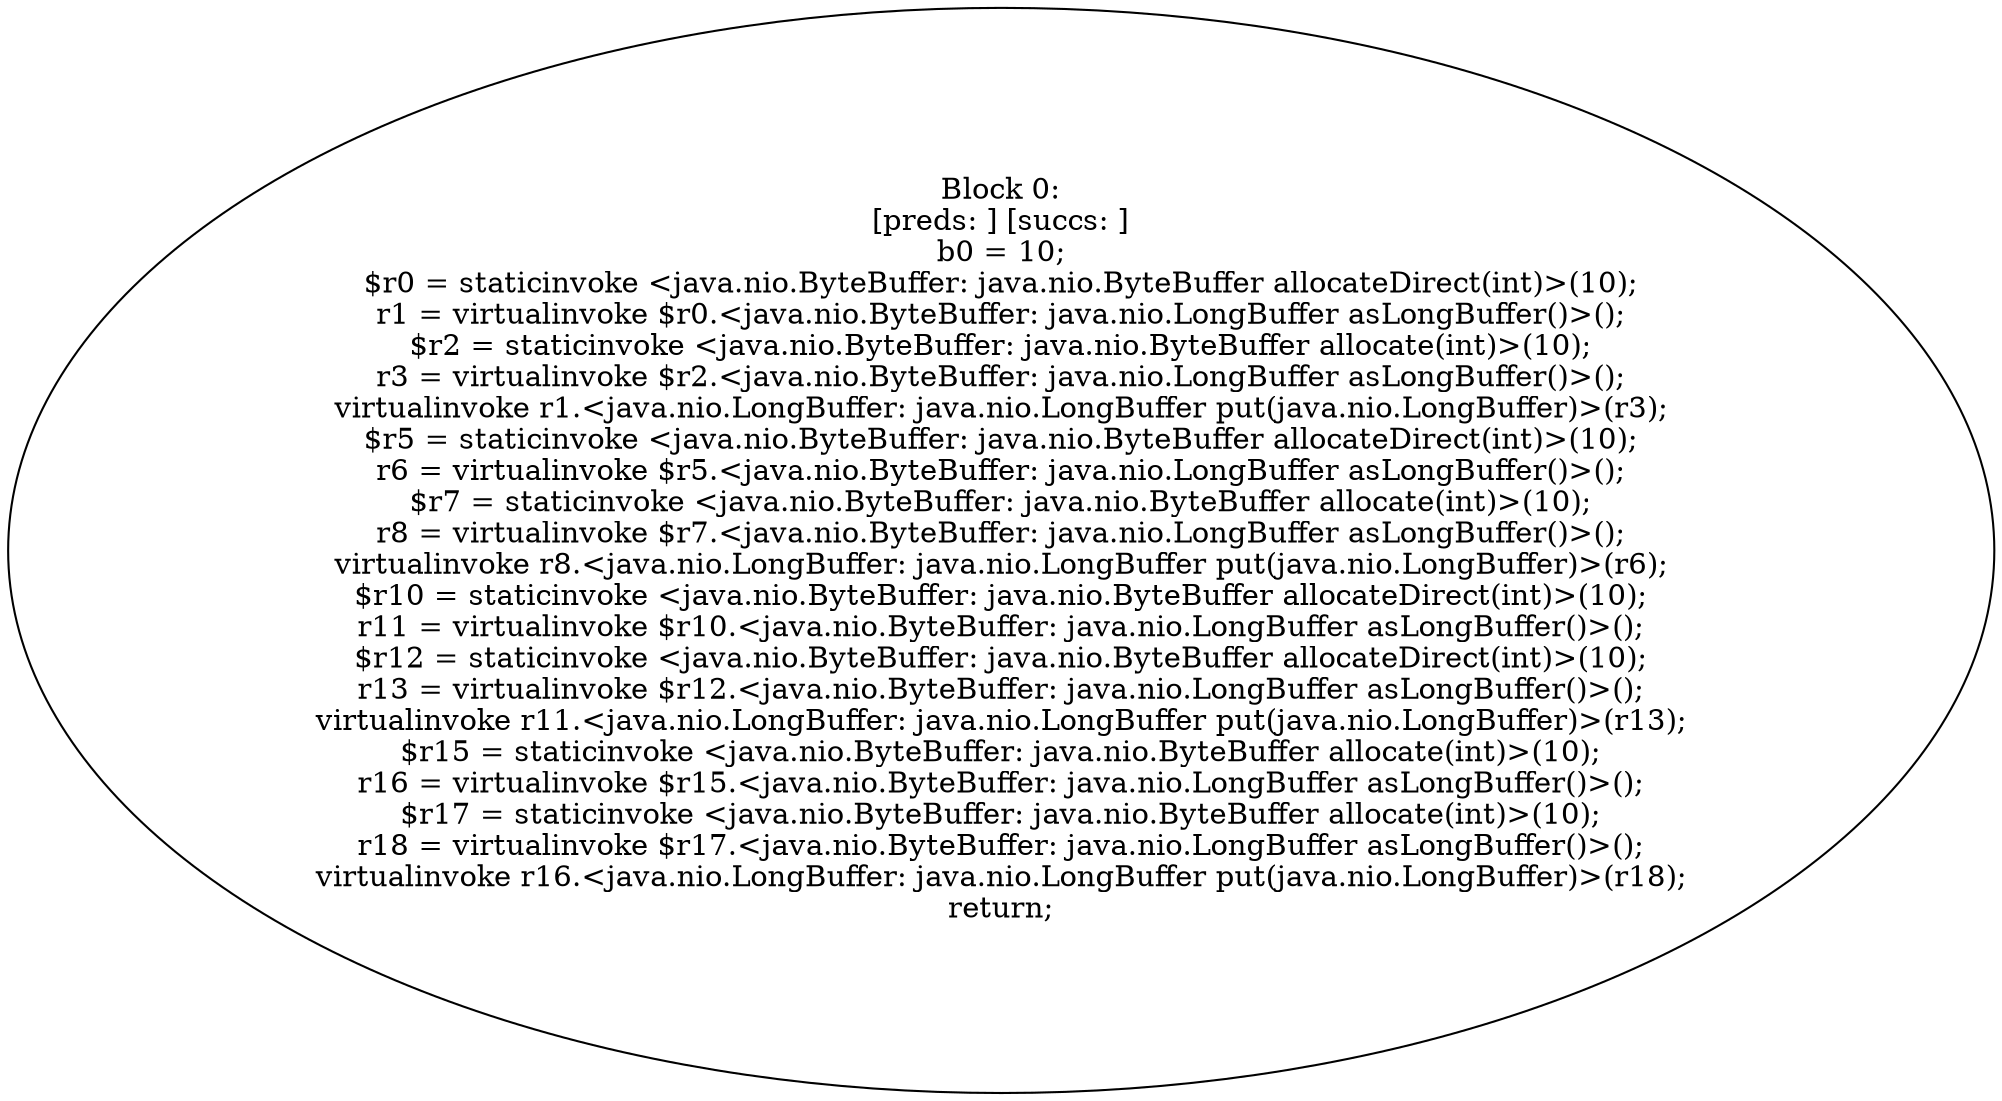 digraph "unitGraph" {
    "Block 0:
[preds: ] [succs: ]
b0 = 10;
$r0 = staticinvoke <java.nio.ByteBuffer: java.nio.ByteBuffer allocateDirect(int)>(10);
r1 = virtualinvoke $r0.<java.nio.ByteBuffer: java.nio.LongBuffer asLongBuffer()>();
$r2 = staticinvoke <java.nio.ByteBuffer: java.nio.ByteBuffer allocate(int)>(10);
r3 = virtualinvoke $r2.<java.nio.ByteBuffer: java.nio.LongBuffer asLongBuffer()>();
virtualinvoke r1.<java.nio.LongBuffer: java.nio.LongBuffer put(java.nio.LongBuffer)>(r3);
$r5 = staticinvoke <java.nio.ByteBuffer: java.nio.ByteBuffer allocateDirect(int)>(10);
r6 = virtualinvoke $r5.<java.nio.ByteBuffer: java.nio.LongBuffer asLongBuffer()>();
$r7 = staticinvoke <java.nio.ByteBuffer: java.nio.ByteBuffer allocate(int)>(10);
r8 = virtualinvoke $r7.<java.nio.ByteBuffer: java.nio.LongBuffer asLongBuffer()>();
virtualinvoke r8.<java.nio.LongBuffer: java.nio.LongBuffer put(java.nio.LongBuffer)>(r6);
$r10 = staticinvoke <java.nio.ByteBuffer: java.nio.ByteBuffer allocateDirect(int)>(10);
r11 = virtualinvoke $r10.<java.nio.ByteBuffer: java.nio.LongBuffer asLongBuffer()>();
$r12 = staticinvoke <java.nio.ByteBuffer: java.nio.ByteBuffer allocateDirect(int)>(10);
r13 = virtualinvoke $r12.<java.nio.ByteBuffer: java.nio.LongBuffer asLongBuffer()>();
virtualinvoke r11.<java.nio.LongBuffer: java.nio.LongBuffer put(java.nio.LongBuffer)>(r13);
$r15 = staticinvoke <java.nio.ByteBuffer: java.nio.ByteBuffer allocate(int)>(10);
r16 = virtualinvoke $r15.<java.nio.ByteBuffer: java.nio.LongBuffer asLongBuffer()>();
$r17 = staticinvoke <java.nio.ByteBuffer: java.nio.ByteBuffer allocate(int)>(10);
r18 = virtualinvoke $r17.<java.nio.ByteBuffer: java.nio.LongBuffer asLongBuffer()>();
virtualinvoke r16.<java.nio.LongBuffer: java.nio.LongBuffer put(java.nio.LongBuffer)>(r18);
return;
"
}
